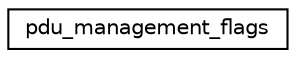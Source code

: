digraph "Graphical Class Hierarchy"
{
 // LATEX_PDF_SIZE
  edge [fontname="Helvetica",fontsize="10",labelfontname="Helvetica",labelfontsize="10"];
  node [fontname="Helvetica",fontsize="10",shape=record];
  rankdir="LR";
  Node0 [label="pdu_management_flags",height=0.2,width=0.4,color="black", fillcolor="white", style="filled",URL="$structpdu__management__flags.html",tooltip=" "];
}
